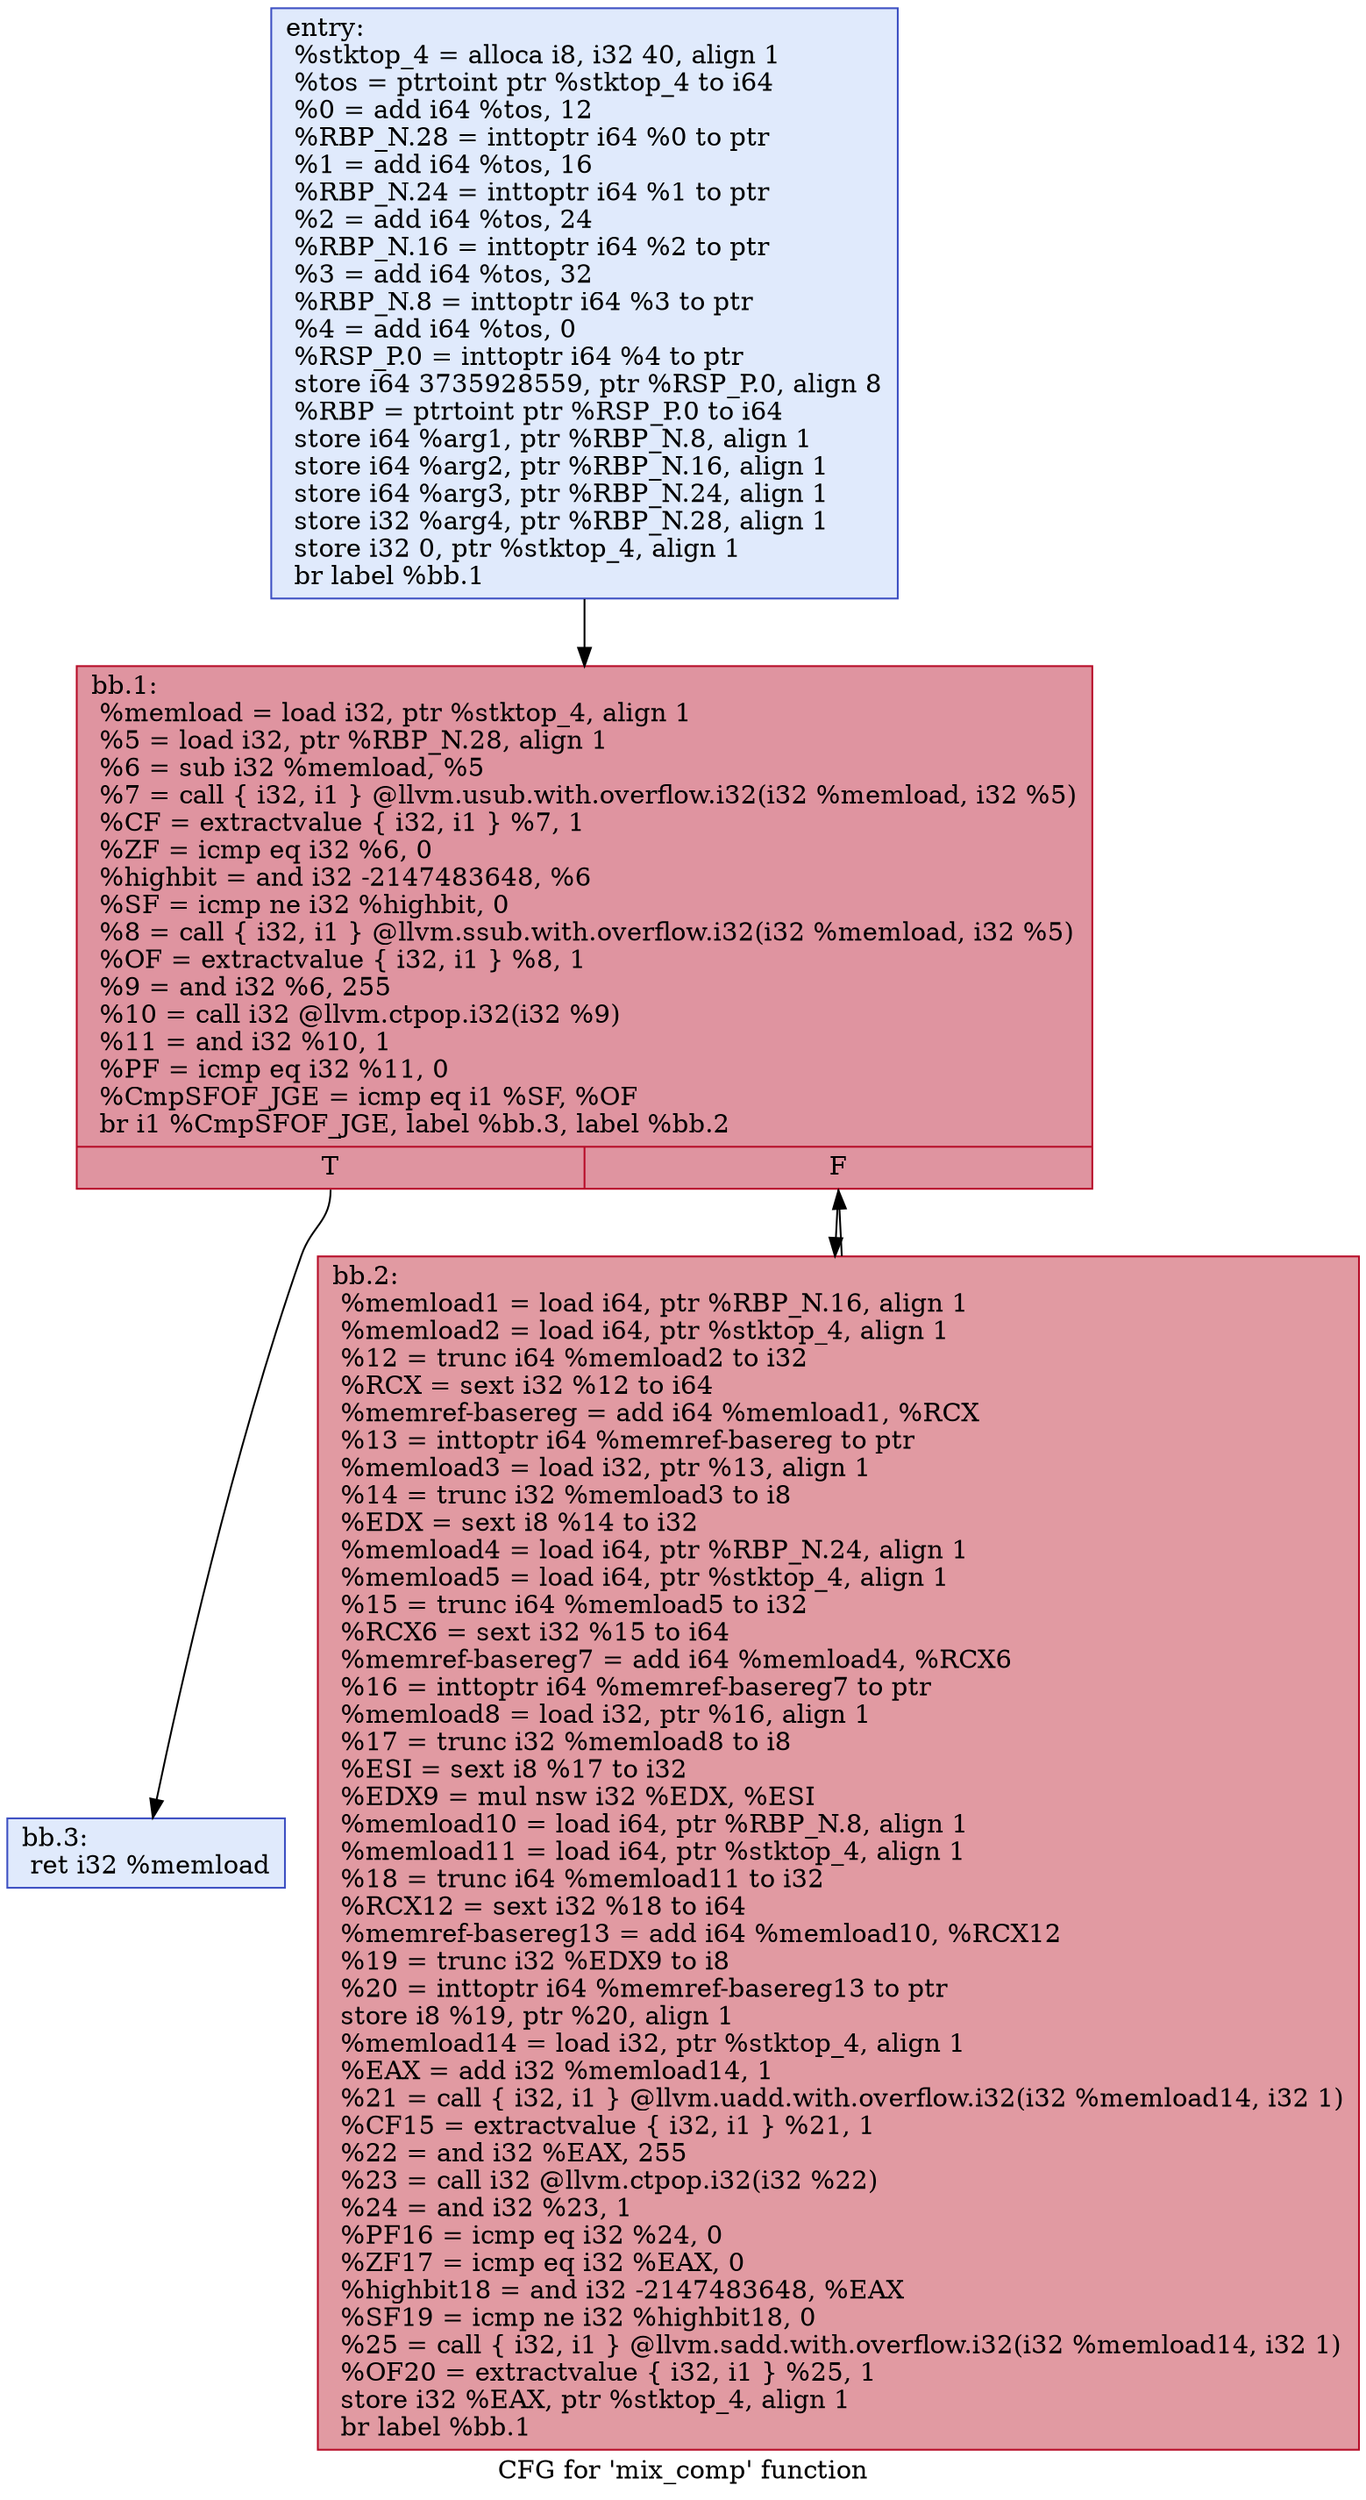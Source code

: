digraph "CFG for 'mix_comp' function" {
	label="CFG for 'mix_comp' function";

	Node0x5565e7ba4450 [shape=record,color="#3d50c3ff", style=filled, fillcolor="#b9d0f970",label="{entry:\l  %stktop_4 = alloca i8, i32 40, align 1\l  %tos = ptrtoint ptr %stktop_4 to i64\l  %0 = add i64 %tos, 12\l  %RBP_N.28 = inttoptr i64 %0 to ptr\l  %1 = add i64 %tos, 16\l  %RBP_N.24 = inttoptr i64 %1 to ptr\l  %2 = add i64 %tos, 24\l  %RBP_N.16 = inttoptr i64 %2 to ptr\l  %3 = add i64 %tos, 32\l  %RBP_N.8 = inttoptr i64 %3 to ptr\l  %4 = add i64 %tos, 0\l  %RSP_P.0 = inttoptr i64 %4 to ptr\l  store i64 3735928559, ptr %RSP_P.0, align 8\l  %RBP = ptrtoint ptr %RSP_P.0 to i64\l  store i64 %arg1, ptr %RBP_N.8, align 1\l  store i64 %arg2, ptr %RBP_N.16, align 1\l  store i64 %arg3, ptr %RBP_N.24, align 1\l  store i32 %arg4, ptr %RBP_N.28, align 1\l  store i32 0, ptr %stktop_4, align 1\l  br label %bb.1\l}"];
	Node0x5565e7ba4450 -> Node0x5565e7ba5230;
	Node0x5565e7ba5230 [shape=record,color="#b70d28ff", style=filled, fillcolor="#b70d2870",label="{bb.1:                                             \l  %memload = load i32, ptr %stktop_4, align 1\l  %5 = load i32, ptr %RBP_N.28, align 1\l  %6 = sub i32 %memload, %5\l  %7 = call \{ i32, i1 \} @llvm.usub.with.overflow.i32(i32 %memload, i32 %5)\l  %CF = extractvalue \{ i32, i1 \} %7, 1\l  %ZF = icmp eq i32 %6, 0\l  %highbit = and i32 -2147483648, %6\l  %SF = icmp ne i32 %highbit, 0\l  %8 = call \{ i32, i1 \} @llvm.ssub.with.overflow.i32(i32 %memload, i32 %5)\l  %OF = extractvalue \{ i32, i1 \} %8, 1\l  %9 = and i32 %6, 255\l  %10 = call i32 @llvm.ctpop.i32(i32 %9)\l  %11 = and i32 %10, 1\l  %PF = icmp eq i32 %11, 0\l  %CmpSFOF_JGE = icmp eq i1 %SF, %OF\l  br i1 %CmpSFOF_JGE, label %bb.3, label %bb.2\l|{<s0>T|<s1>F}}"];
	Node0x5565e7ba5230:s0 -> Node0x5565e7ba5df0;
	Node0x5565e7ba5230:s1 -> Node0x5565e7ba5e60;
	Node0x5565e7ba5e60 [shape=record,color="#b70d28ff", style=filled, fillcolor="#bb1b2c70",label="{bb.2:                                             \l  %memload1 = load i64, ptr %RBP_N.16, align 1\l  %memload2 = load i64, ptr %stktop_4, align 1\l  %12 = trunc i64 %memload2 to i32\l  %RCX = sext i32 %12 to i64\l  %memref-basereg = add i64 %memload1, %RCX\l  %13 = inttoptr i64 %memref-basereg to ptr\l  %memload3 = load i32, ptr %13, align 1\l  %14 = trunc i32 %memload3 to i8\l  %EDX = sext i8 %14 to i32\l  %memload4 = load i64, ptr %RBP_N.24, align 1\l  %memload5 = load i64, ptr %stktop_4, align 1\l  %15 = trunc i64 %memload5 to i32\l  %RCX6 = sext i32 %15 to i64\l  %memref-basereg7 = add i64 %memload4, %RCX6\l  %16 = inttoptr i64 %memref-basereg7 to ptr\l  %memload8 = load i32, ptr %16, align 1\l  %17 = trunc i32 %memload8 to i8\l  %ESI = sext i8 %17 to i32\l  %EDX9 = mul nsw i32 %EDX, %ESI\l  %memload10 = load i64, ptr %RBP_N.8, align 1\l  %memload11 = load i64, ptr %stktop_4, align 1\l  %18 = trunc i64 %memload11 to i32\l  %RCX12 = sext i32 %18 to i64\l  %memref-basereg13 = add i64 %memload10, %RCX12\l  %19 = trunc i32 %EDX9 to i8\l  %20 = inttoptr i64 %memref-basereg13 to ptr\l  store i8 %19, ptr %20, align 1\l  %memload14 = load i32, ptr %stktop_4, align 1\l  %EAX = add i32 %memload14, 1\l  %21 = call \{ i32, i1 \} @llvm.uadd.with.overflow.i32(i32 %memload14, i32 1)\l  %CF15 = extractvalue \{ i32, i1 \} %21, 1\l  %22 = and i32 %EAX, 255\l  %23 = call i32 @llvm.ctpop.i32(i32 %22)\l  %24 = and i32 %23, 1\l  %PF16 = icmp eq i32 %24, 0\l  %ZF17 = icmp eq i32 %EAX, 0\l  %highbit18 = and i32 -2147483648, %EAX\l  %SF19 = icmp ne i32 %highbit18, 0\l  %25 = call \{ i32, i1 \} @llvm.sadd.with.overflow.i32(i32 %memload14, i32 1)\l  %OF20 = extractvalue \{ i32, i1 \} %25, 1\l  store i32 %EAX, ptr %stktop_4, align 1\l  br label %bb.1\l}"];
	Node0x5565e7ba5e60 -> Node0x5565e7ba5230;
	Node0x5565e7ba5df0 [shape=record,color="#3d50c3ff", style=filled, fillcolor="#b9d0f970",label="{bb.3:                                             \l  ret i32 %memload\l}"];
}
